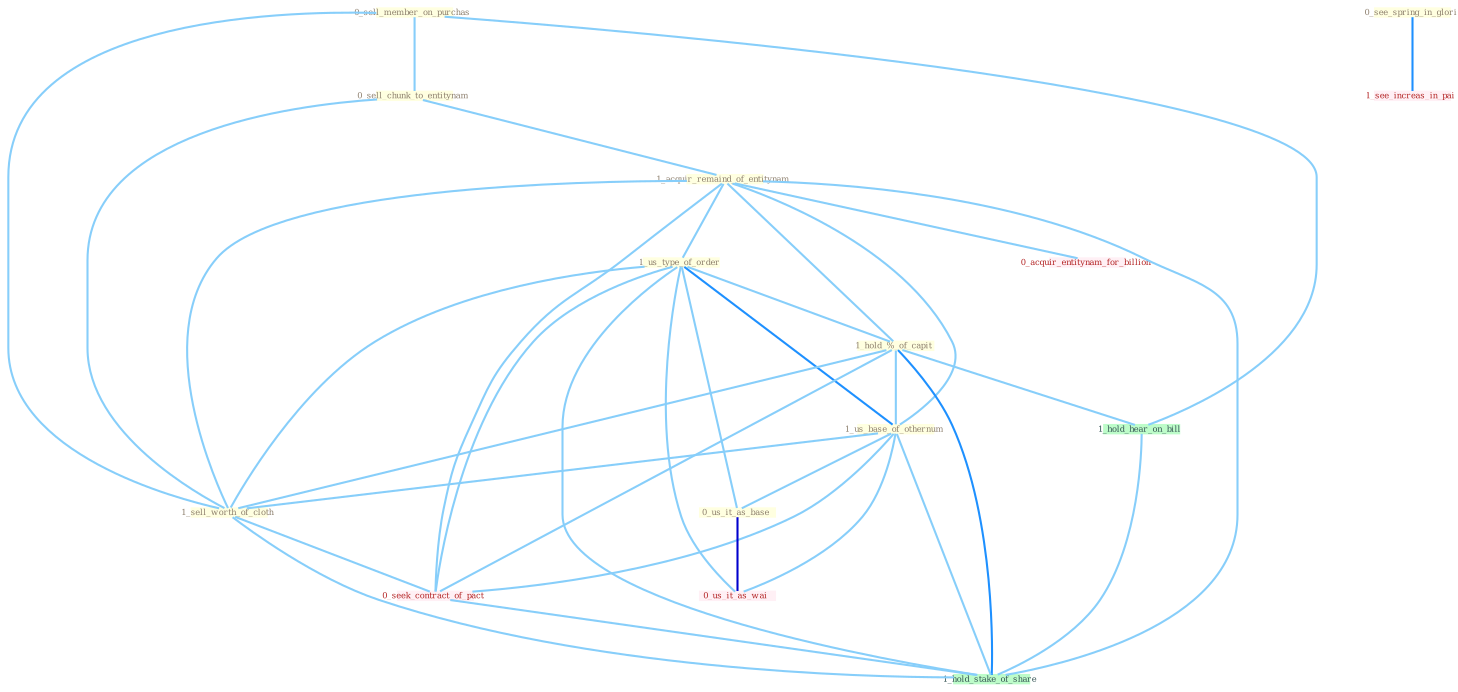 Graph G{ 
    node
    [shape=polygon,style=filled,width=.5,height=.06,color="#BDFCC9",fixedsize=true,fontsize=4,
    fontcolor="#2f4f4f"];
    {node
    [color="#ffffe0", fontcolor="#8b7d6b"] "0_sell_member_on_purchas " "0_sell_chunk_to_entitynam " "1_acquir_remaind_of_entitynam " "0_see_spring_in_glori " "1_us_type_of_order " "1_hold_%_of_capit " "1_us_base_of_othernum " "0_us_it_as_base " "1_sell_worth_of_cloth "}
{node [color="#fff0f5", fontcolor="#b22222"] "0_seek_contract_of_pact " "0_us_it_as_wai " "0_acquir_entitynam_for_billion " "1_see_increas_in_pai "}
edge [color="#B0E2FF"];

	"0_sell_member_on_purchas " -- "0_sell_chunk_to_entitynam " [w="1", color="#87cefa" ];
	"0_sell_member_on_purchas " -- "1_sell_worth_of_cloth " [w="1", color="#87cefa" ];
	"0_sell_member_on_purchas " -- "1_hold_hear_on_bill " [w="1", color="#87cefa" ];
	"0_sell_chunk_to_entitynam " -- "1_acquir_remaind_of_entitynam " [w="1", color="#87cefa" ];
	"0_sell_chunk_to_entitynam " -- "1_sell_worth_of_cloth " [w="1", color="#87cefa" ];
	"1_acquir_remaind_of_entitynam " -- "1_us_type_of_order " [w="1", color="#87cefa" ];
	"1_acquir_remaind_of_entitynam " -- "1_hold_%_of_capit " [w="1", color="#87cefa" ];
	"1_acquir_remaind_of_entitynam " -- "1_us_base_of_othernum " [w="1", color="#87cefa" ];
	"1_acquir_remaind_of_entitynam " -- "1_sell_worth_of_cloth " [w="1", color="#87cefa" ];
	"1_acquir_remaind_of_entitynam " -- "0_seek_contract_of_pact " [w="1", color="#87cefa" ];
	"1_acquir_remaind_of_entitynam " -- "0_acquir_entitynam_for_billion " [w="1", color="#87cefa" ];
	"1_acquir_remaind_of_entitynam " -- "1_hold_stake_of_share " [w="1", color="#87cefa" ];
	"0_see_spring_in_glori " -- "1_see_increas_in_pai " [w="2", color="#1e90ff" , len=0.8];
	"1_us_type_of_order " -- "1_hold_%_of_capit " [w="1", color="#87cefa" ];
	"1_us_type_of_order " -- "1_us_base_of_othernum " [w="2", color="#1e90ff" , len=0.8];
	"1_us_type_of_order " -- "0_us_it_as_base " [w="1", color="#87cefa" ];
	"1_us_type_of_order " -- "1_sell_worth_of_cloth " [w="1", color="#87cefa" ];
	"1_us_type_of_order " -- "0_seek_contract_of_pact " [w="1", color="#87cefa" ];
	"1_us_type_of_order " -- "0_us_it_as_wai " [w="1", color="#87cefa" ];
	"1_us_type_of_order " -- "1_hold_stake_of_share " [w="1", color="#87cefa" ];
	"1_hold_%_of_capit " -- "1_us_base_of_othernum " [w="1", color="#87cefa" ];
	"1_hold_%_of_capit " -- "1_sell_worth_of_cloth " [w="1", color="#87cefa" ];
	"1_hold_%_of_capit " -- "0_seek_contract_of_pact " [w="1", color="#87cefa" ];
	"1_hold_%_of_capit " -- "1_hold_hear_on_bill " [w="1", color="#87cefa" ];
	"1_hold_%_of_capit " -- "1_hold_stake_of_share " [w="2", color="#1e90ff" , len=0.8];
	"1_us_base_of_othernum " -- "0_us_it_as_base " [w="1", color="#87cefa" ];
	"1_us_base_of_othernum " -- "1_sell_worth_of_cloth " [w="1", color="#87cefa" ];
	"1_us_base_of_othernum " -- "0_seek_contract_of_pact " [w="1", color="#87cefa" ];
	"1_us_base_of_othernum " -- "0_us_it_as_wai " [w="1", color="#87cefa" ];
	"1_us_base_of_othernum " -- "1_hold_stake_of_share " [w="1", color="#87cefa" ];
	"0_us_it_as_base " -- "0_us_it_as_wai " [w="3", color="#0000cd" , len=0.6];
	"1_sell_worth_of_cloth " -- "0_seek_contract_of_pact " [w="1", color="#87cefa" ];
	"1_sell_worth_of_cloth " -- "1_hold_stake_of_share " [w="1", color="#87cefa" ];
	"0_seek_contract_of_pact " -- "1_hold_stake_of_share " [w="1", color="#87cefa" ];
	"1_hold_hear_on_bill " -- "1_hold_stake_of_share " [w="1", color="#87cefa" ];
}